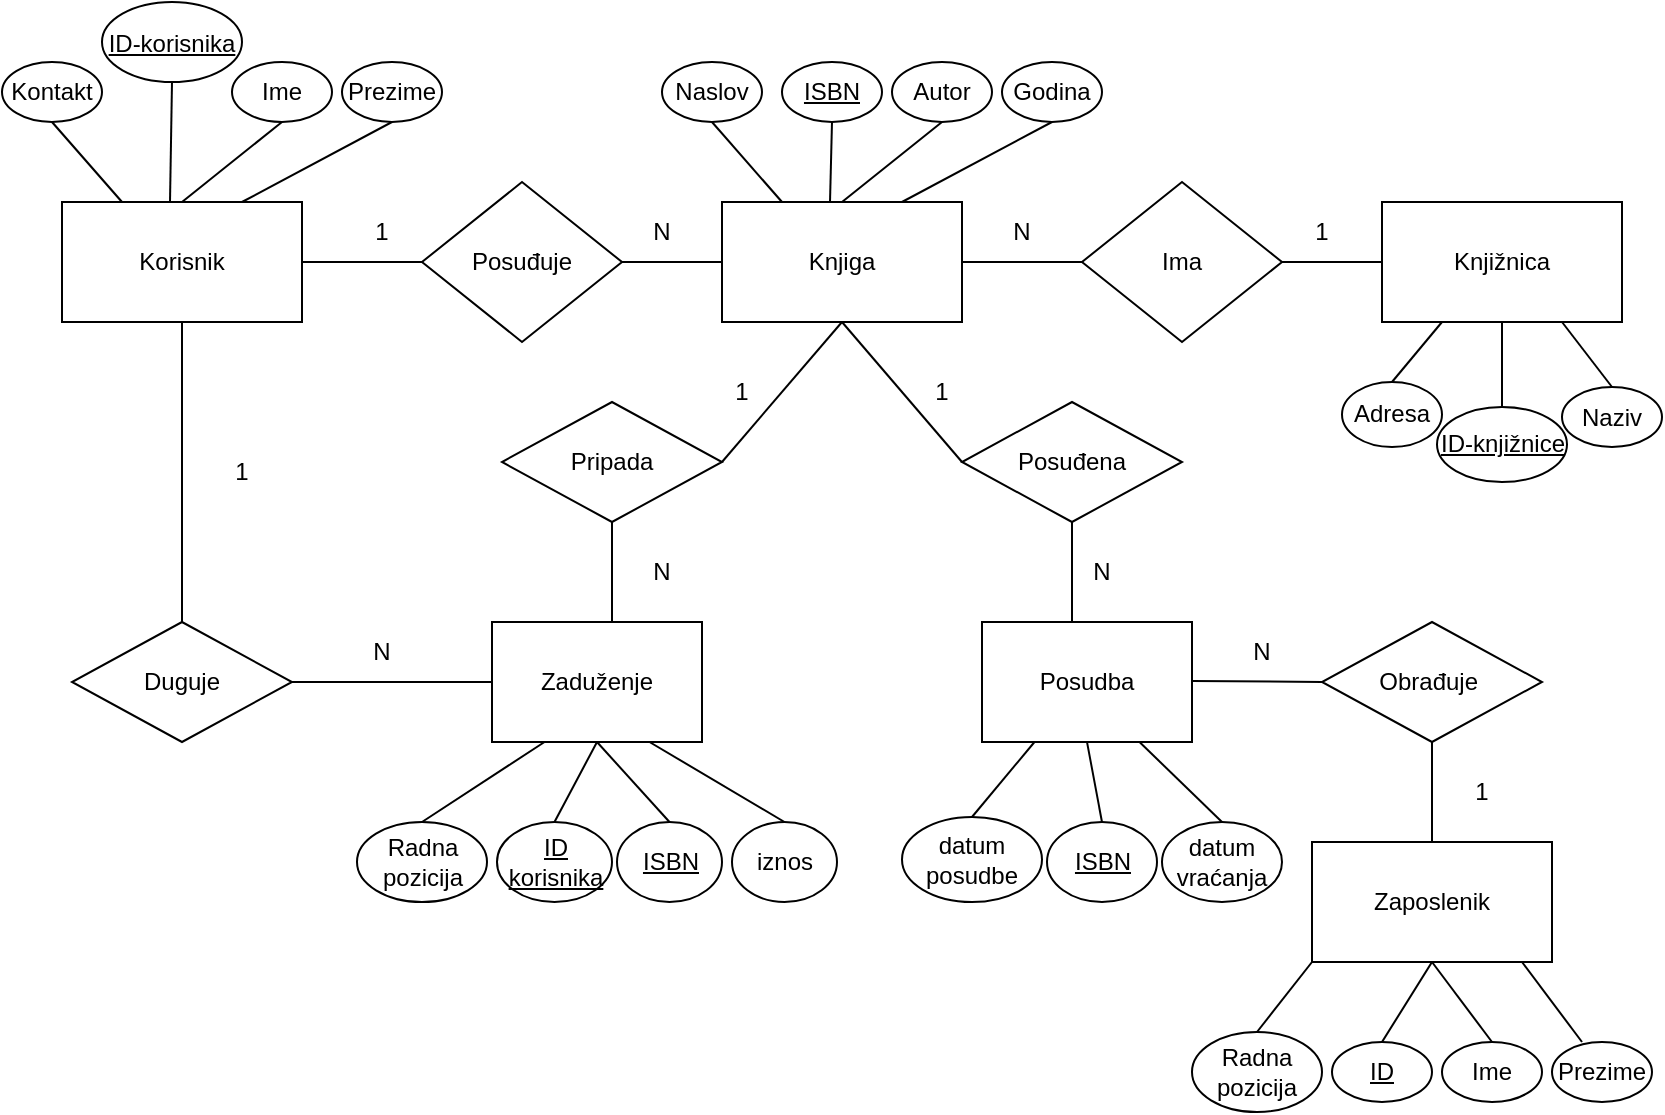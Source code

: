 <mxfile version="26.1.3">
  <diagram name="Page-1" id="GgfvSVg5NmS11P10vQXf">
    <mxGraphModel dx="1434" dy="746" grid="1" gridSize="10" guides="1" tooltips="1" connect="1" arrows="1" fold="1" page="1" pageScale="1" pageWidth="850" pageHeight="1100" math="0" shadow="0">
      <root>
        <mxCell id="0" />
        <mxCell id="1" parent="0" />
        <mxCell id="KmzcfbLIdUhC8Vbk3q4U-1" value="Knjiga" style="rounded=0;whiteSpace=wrap;html=1;" parent="1" vertex="1">
          <mxGeometry x="360" y="350" width="120" height="60" as="geometry" />
        </mxCell>
        <mxCell id="KmzcfbLIdUhC8Vbk3q4U-2" value="" style="endArrow=none;html=1;rounded=0;exitX=0;exitY=0.5;exitDx=0;exitDy=0;" parent="1" source="KmzcfbLIdUhC8Vbk3q4U-1" target="KmzcfbLIdUhC8Vbk3q4U-3" edge="1">
          <mxGeometry width="50" height="50" relative="1" as="geometry">
            <mxPoint x="400" y="410" as="sourcePoint" />
            <mxPoint x="280" y="380" as="targetPoint" />
          </mxGeometry>
        </mxCell>
        <mxCell id="KmzcfbLIdUhC8Vbk3q4U-3" value="Posuđuje" style="rhombus;whiteSpace=wrap;html=1;" parent="1" vertex="1">
          <mxGeometry x="210" y="340" width="100" height="80" as="geometry" />
        </mxCell>
        <mxCell id="KmzcfbLIdUhC8Vbk3q4U-4" value="" style="endArrow=none;html=1;rounded=0;entryX=0;entryY=0.5;entryDx=0;entryDy=0;" parent="1" target="KmzcfbLIdUhC8Vbk3q4U-3" edge="1">
          <mxGeometry width="50" height="50" relative="1" as="geometry">
            <mxPoint x="150" y="380" as="sourcePoint" />
            <mxPoint x="450" y="360" as="targetPoint" />
          </mxGeometry>
        </mxCell>
        <mxCell id="KmzcfbLIdUhC8Vbk3q4U-5" value="Korisnik" style="rounded=0;whiteSpace=wrap;html=1;" parent="1" vertex="1">
          <mxGeometry x="30" y="350" width="120" height="60" as="geometry" />
        </mxCell>
        <mxCell id="KmzcfbLIdUhC8Vbk3q4U-7" value="Posuđena" style="rhombus;whiteSpace=wrap;html=1;" parent="1" vertex="1">
          <mxGeometry x="480" y="450" width="110" height="60" as="geometry" />
        </mxCell>
        <mxCell id="KmzcfbLIdUhC8Vbk3q4U-8" value="" style="endArrow=none;html=1;rounded=0;entryX=0;entryY=0.5;entryDx=0;entryDy=0;exitX=0.5;exitY=1;exitDx=0;exitDy=0;" parent="1" source="KmzcfbLIdUhC8Vbk3q4U-1" target="KmzcfbLIdUhC8Vbk3q4U-7" edge="1">
          <mxGeometry width="50" height="50" relative="1" as="geometry">
            <mxPoint x="420" y="480" as="sourcePoint" />
            <mxPoint x="450" y="360" as="targetPoint" />
          </mxGeometry>
        </mxCell>
        <mxCell id="KmzcfbLIdUhC8Vbk3q4U-9" value="Pripada" style="rhombus;whiteSpace=wrap;html=1;" parent="1" vertex="1">
          <mxGeometry x="250" y="450" width="110" height="60" as="geometry" />
        </mxCell>
        <mxCell id="KmzcfbLIdUhC8Vbk3q4U-10" value="" style="endArrow=none;html=1;rounded=0;exitX=0.5;exitY=1;exitDx=0;exitDy=0;" parent="1" source="KmzcfbLIdUhC8Vbk3q4U-1" edge="1">
          <mxGeometry width="50" height="50" relative="1" as="geometry">
            <mxPoint x="420" y="480" as="sourcePoint" />
            <mxPoint x="360" y="480" as="targetPoint" />
          </mxGeometry>
        </mxCell>
        <mxCell id="KmzcfbLIdUhC8Vbk3q4U-11" value="" style="endArrow=none;html=1;rounded=0;entryX=0.5;entryY=1;entryDx=0;entryDy=0;" parent="1" target="KmzcfbLIdUhC8Vbk3q4U-9" edge="1">
          <mxGeometry width="50" height="50" relative="1" as="geometry">
            <mxPoint x="305" y="560" as="sourcePoint" />
            <mxPoint x="450" y="360" as="targetPoint" />
          </mxGeometry>
        </mxCell>
        <mxCell id="KmzcfbLIdUhC8Vbk3q4U-12" value="" style="endArrow=none;html=1;rounded=0;entryX=0.5;entryY=1;entryDx=0;entryDy=0;" parent="1" target="KmzcfbLIdUhC8Vbk3q4U-7" edge="1">
          <mxGeometry width="50" height="50" relative="1" as="geometry">
            <mxPoint x="535" y="560" as="sourcePoint" />
            <mxPoint x="315" y="520" as="targetPoint" />
          </mxGeometry>
        </mxCell>
        <mxCell id="KmzcfbLIdUhC8Vbk3q4U-13" value="Zaduženje" style="rounded=0;whiteSpace=wrap;html=1;" parent="1" vertex="1">
          <mxGeometry x="245" y="560" width="105" height="60" as="geometry" />
        </mxCell>
        <mxCell id="KmzcfbLIdUhC8Vbk3q4U-14" value="Posudba" style="rounded=0;whiteSpace=wrap;html=1;" parent="1" vertex="1">
          <mxGeometry x="490" y="560" width="105" height="60" as="geometry" />
        </mxCell>
        <mxCell id="KmzcfbLIdUhC8Vbk3q4U-15" value="Duguje" style="rhombus;whiteSpace=wrap;html=1;" parent="1" vertex="1">
          <mxGeometry x="35" y="560" width="110" height="60" as="geometry" />
        </mxCell>
        <mxCell id="KmzcfbLIdUhC8Vbk3q4U-16" value="" style="endArrow=none;html=1;rounded=0;entryX=1;entryY=0.5;entryDx=0;entryDy=0;" parent="1" target="KmzcfbLIdUhC8Vbk3q4U-15" edge="1">
          <mxGeometry width="50" height="50" relative="1" as="geometry">
            <mxPoint x="245" y="590" as="sourcePoint" />
            <mxPoint x="185" y="590" as="targetPoint" />
          </mxGeometry>
        </mxCell>
        <mxCell id="KmzcfbLIdUhC8Vbk3q4U-17" value="Obrađuje&amp;nbsp;" style="rhombus;whiteSpace=wrap;html=1;" parent="1" vertex="1">
          <mxGeometry x="660" y="560" width="110" height="60" as="geometry" />
        </mxCell>
        <mxCell id="KmzcfbLIdUhC8Vbk3q4U-20" value="" style="endArrow=none;html=1;rounded=0;exitX=0;exitY=0.5;exitDx=0;exitDy=0;" parent="1" source="KmzcfbLIdUhC8Vbk3q4U-17" edge="1">
          <mxGeometry width="50" height="50" relative="1" as="geometry">
            <mxPoint x="655" y="589.5" as="sourcePoint" />
            <mxPoint x="595" y="589.5" as="targetPoint" />
          </mxGeometry>
        </mxCell>
        <mxCell id="KmzcfbLIdUhC8Vbk3q4U-22" value="" style="endArrow=none;html=1;rounded=0;entryX=0.5;entryY=1;entryDx=0;entryDy=0;" parent="1" edge="1">
          <mxGeometry width="50" height="50" relative="1" as="geometry">
            <mxPoint x="715" y="670" as="sourcePoint" />
            <mxPoint x="715" y="620" as="targetPoint" />
          </mxGeometry>
        </mxCell>
        <mxCell id="KmzcfbLIdUhC8Vbk3q4U-23" value="Zaposlenik" style="rounded=0;whiteSpace=wrap;html=1;" parent="1" vertex="1">
          <mxGeometry x="655" y="670" width="120" height="60" as="geometry" />
        </mxCell>
        <mxCell id="KmzcfbLIdUhC8Vbk3q4U-24" value="" style="endArrow=none;html=1;rounded=0;exitX=0;exitY=0.5;exitDx=0;exitDy=0;" parent="1" target="KmzcfbLIdUhC8Vbk3q4U-25" edge="1">
          <mxGeometry width="50" height="50" relative="1" as="geometry">
            <mxPoint x="690" y="380" as="sourcePoint" />
            <mxPoint x="610" y="380" as="targetPoint" />
          </mxGeometry>
        </mxCell>
        <mxCell id="KmzcfbLIdUhC8Vbk3q4U-25" value="Ima" style="rhombus;whiteSpace=wrap;html=1;" parent="1" vertex="1">
          <mxGeometry x="540" y="340" width="100" height="80" as="geometry" />
        </mxCell>
        <mxCell id="KmzcfbLIdUhC8Vbk3q4U-26" value="" style="endArrow=none;html=1;rounded=0;entryX=0;entryY=0.5;entryDx=0;entryDy=0;" parent="1" target="KmzcfbLIdUhC8Vbk3q4U-25" edge="1">
          <mxGeometry width="50" height="50" relative="1" as="geometry">
            <mxPoint x="480" y="380" as="sourcePoint" />
            <mxPoint x="780" y="360" as="targetPoint" />
          </mxGeometry>
        </mxCell>
        <mxCell id="KmzcfbLIdUhC8Vbk3q4U-27" value="Knjižnica" style="rounded=0;whiteSpace=wrap;html=1;" parent="1" vertex="1">
          <mxGeometry x="690" y="350" width="120" height="60" as="geometry" />
        </mxCell>
        <mxCell id="KmzcfbLIdUhC8Vbk3q4U-35" value="1" style="text;html=1;align=center;verticalAlign=middle;whiteSpace=wrap;rounded=0;" parent="1" vertex="1">
          <mxGeometry x="640" y="360" width="40" height="10" as="geometry" />
        </mxCell>
        <mxCell id="KmzcfbLIdUhC8Vbk3q4U-39" value="1" style="text;html=1;align=center;verticalAlign=middle;whiteSpace=wrap;rounded=0;" parent="1" vertex="1">
          <mxGeometry x="450" y="440" width="40" height="10" as="geometry" />
        </mxCell>
        <mxCell id="KmzcfbLIdUhC8Vbk3q4U-40" value="1" style="text;html=1;align=center;verticalAlign=middle;whiteSpace=wrap;rounded=0;" parent="1" vertex="1">
          <mxGeometry x="720" y="640" width="40" height="10" as="geometry" />
        </mxCell>
        <mxCell id="KmzcfbLIdUhC8Vbk3q4U-41" value="1" style="text;html=1;align=center;verticalAlign=middle;whiteSpace=wrap;rounded=0;" parent="1" vertex="1">
          <mxGeometry x="350" y="440" width="40" height="10" as="geometry" />
        </mxCell>
        <mxCell id="KmzcfbLIdUhC8Vbk3q4U-42" value="1" style="text;html=1;align=center;verticalAlign=middle;whiteSpace=wrap;rounded=0;" parent="1" vertex="1">
          <mxGeometry x="100" y="480" width="40" height="10" as="geometry" />
        </mxCell>
        <mxCell id="KmzcfbLIdUhC8Vbk3q4U-44" value="" style="endArrow=none;html=1;rounded=0;exitX=0.5;exitY=1;exitDx=0;exitDy=0;entryX=0.5;entryY=0;entryDx=0;entryDy=0;" parent="1" source="KmzcfbLIdUhC8Vbk3q4U-5" target="KmzcfbLIdUhC8Vbk3q4U-15" edge="1">
          <mxGeometry width="50" height="50" relative="1" as="geometry">
            <mxPoint x="540" y="410" as="sourcePoint" />
            <mxPoint x="590" y="360" as="targetPoint" />
          </mxGeometry>
        </mxCell>
        <mxCell id="KmzcfbLIdUhC8Vbk3q4U-46" value="1" style="text;html=1;align=center;verticalAlign=middle;whiteSpace=wrap;rounded=0;" parent="1" vertex="1">
          <mxGeometry x="170" y="360" width="40" height="10" as="geometry" />
        </mxCell>
        <mxCell id="KmzcfbLIdUhC8Vbk3q4U-49" value="N" style="text;html=1;align=center;verticalAlign=middle;whiteSpace=wrap;rounded=0;" parent="1" vertex="1">
          <mxGeometry x="490" y="360" width="40" height="10" as="geometry" />
        </mxCell>
        <mxCell id="KmzcfbLIdUhC8Vbk3q4U-52" value="N" style="text;html=1;align=center;verticalAlign=middle;whiteSpace=wrap;rounded=0;" parent="1" vertex="1">
          <mxGeometry x="530" y="530" width="40" height="10" as="geometry" />
        </mxCell>
        <mxCell id="KmzcfbLIdUhC8Vbk3q4U-53" value="N" style="text;html=1;align=center;verticalAlign=middle;whiteSpace=wrap;rounded=0;" parent="1" vertex="1">
          <mxGeometry x="610" y="570" width="40" height="10" as="geometry" />
        </mxCell>
        <mxCell id="KmzcfbLIdUhC8Vbk3q4U-54" value="N" style="text;html=1;align=center;verticalAlign=middle;whiteSpace=wrap;rounded=0;" parent="1" vertex="1">
          <mxGeometry x="310" y="530" width="40" height="10" as="geometry" />
        </mxCell>
        <mxCell id="KmzcfbLIdUhC8Vbk3q4U-55" value="N" style="text;html=1;align=center;verticalAlign=middle;whiteSpace=wrap;rounded=0;" parent="1" vertex="1">
          <mxGeometry x="170" y="570" width="40" height="10" as="geometry" />
        </mxCell>
        <mxCell id="KmzcfbLIdUhC8Vbk3q4U-56" value="N" style="text;html=1;align=center;verticalAlign=middle;whiteSpace=wrap;rounded=0;" parent="1" vertex="1">
          <mxGeometry x="310" y="360" width="40" height="10" as="geometry" />
        </mxCell>
        <mxCell id="KmzcfbLIdUhC8Vbk3q4U-57" value="" style="endArrow=none;html=1;rounded=0;exitX=0.5;exitY=0;exitDx=0;exitDy=0;entryX=0.5;entryY=1;entryDx=0;entryDy=0;" parent="1" source="KmzcfbLIdUhC8Vbk3q4U-5" target="KmzcfbLIdUhC8Vbk3q4U-61" edge="1">
          <mxGeometry width="50" height="50" relative="1" as="geometry">
            <mxPoint x="540" y="410" as="sourcePoint" />
            <mxPoint x="90" y="330" as="targetPoint" />
          </mxGeometry>
        </mxCell>
        <mxCell id="KmzcfbLIdUhC8Vbk3q4U-59" value="" style="endArrow=none;html=1;rounded=0;entryX=0.5;entryY=1;entryDx=0;entryDy=0;" parent="1" target="KmzcfbLIdUhC8Vbk3q4U-62" edge="1">
          <mxGeometry width="50" height="50" relative="1" as="geometry">
            <mxPoint x="120" y="350" as="sourcePoint" />
            <mxPoint x="150" y="320" as="targetPoint" />
          </mxGeometry>
        </mxCell>
        <mxCell id="KmzcfbLIdUhC8Vbk3q4U-60" value="&lt;div style=&quot;line-height: 100%;&quot;&gt;&lt;u&gt;ID-korisnika&lt;/u&gt;&lt;div&gt;&lt;/div&gt;&lt;/div&gt;" style="ellipse;whiteSpace=wrap;html=1;" parent="1" vertex="1">
          <mxGeometry x="50" y="250" width="70" height="40" as="geometry" />
        </mxCell>
        <mxCell id="KmzcfbLIdUhC8Vbk3q4U-61" value="Ime" style="ellipse;whiteSpace=wrap;html=1;" parent="1" vertex="1">
          <mxGeometry x="115" y="280" width="50" height="30" as="geometry" />
        </mxCell>
        <mxCell id="KmzcfbLIdUhC8Vbk3q4U-62" value="Prezime" style="ellipse;whiteSpace=wrap;html=1;" parent="1" vertex="1">
          <mxGeometry x="170" y="280" width="50" height="30" as="geometry" />
        </mxCell>
        <mxCell id="KmzcfbLIdUhC8Vbk3q4U-63" value="Kontakt" style="ellipse;whiteSpace=wrap;html=1;" parent="1" vertex="1">
          <mxGeometry y="280" width="50" height="30" as="geometry" />
        </mxCell>
        <mxCell id="KmzcfbLIdUhC8Vbk3q4U-64" value="" style="endArrow=none;html=1;rounded=0;exitX=0.5;exitY=1;exitDx=0;exitDy=0;" parent="1" source="KmzcfbLIdUhC8Vbk3q4U-63" edge="1">
          <mxGeometry width="50" height="50" relative="1" as="geometry">
            <mxPoint x="540" y="410" as="sourcePoint" />
            <mxPoint x="60" y="350" as="targetPoint" />
          </mxGeometry>
        </mxCell>
        <mxCell id="KmzcfbLIdUhC8Vbk3q4U-65" value="" style="endArrow=none;html=1;rounded=0;entryX=0.5;entryY=1;entryDx=0;entryDy=0;exitX=0.45;exitY=0;exitDx=0;exitDy=0;exitPerimeter=0;" parent="1" source="KmzcfbLIdUhC8Vbk3q4U-5" target="KmzcfbLIdUhC8Vbk3q4U-60" edge="1">
          <mxGeometry width="50" height="50" relative="1" as="geometry">
            <mxPoint x="540" y="410" as="sourcePoint" />
            <mxPoint x="590" y="360" as="targetPoint" />
          </mxGeometry>
        </mxCell>
        <mxCell id="KmzcfbLIdUhC8Vbk3q4U-66" value="&lt;u&gt;ID&lt;/u&gt;" style="ellipse;whiteSpace=wrap;html=1;" parent="1" vertex="1">
          <mxGeometry x="665" y="770" width="50" height="30" as="geometry" />
        </mxCell>
        <mxCell id="KmzcfbLIdUhC8Vbk3q4U-67" value="Ime" style="ellipse;whiteSpace=wrap;html=1;" parent="1" vertex="1">
          <mxGeometry x="720" y="770" width="50" height="30" as="geometry" />
        </mxCell>
        <mxCell id="KmzcfbLIdUhC8Vbk3q4U-68" value="Prezime" style="ellipse;whiteSpace=wrap;html=1;" parent="1" vertex="1">
          <mxGeometry x="775" y="770" width="50" height="30" as="geometry" />
        </mxCell>
        <mxCell id="KmzcfbLIdUhC8Vbk3q4U-69" value="Radna pozicija" style="ellipse;whiteSpace=wrap;html=1;" parent="1" vertex="1">
          <mxGeometry x="595" y="765" width="65" height="40" as="geometry" />
        </mxCell>
        <mxCell id="KmzcfbLIdUhC8Vbk3q4U-70" value="" style="endArrow=none;html=1;rounded=0;exitX=0.5;exitY=0;exitDx=0;exitDy=0;entryX=0;entryY=1;entryDx=0;entryDy=0;" parent="1" source="KmzcfbLIdUhC8Vbk3q4U-69" target="KmzcfbLIdUhC8Vbk3q4U-23" edge="1">
          <mxGeometry width="50" height="50" relative="1" as="geometry">
            <mxPoint x="540" y="730" as="sourcePoint" />
            <mxPoint x="650" y="730" as="targetPoint" />
          </mxGeometry>
        </mxCell>
        <mxCell id="KmzcfbLIdUhC8Vbk3q4U-71" value="" style="endArrow=none;html=1;rounded=0;exitX=0.5;exitY=0;exitDx=0;exitDy=0;entryX=0.5;entryY=1;entryDx=0;entryDy=0;" parent="1" source="KmzcfbLIdUhC8Vbk3q4U-66" target="KmzcfbLIdUhC8Vbk3q4U-23" edge="1">
          <mxGeometry width="50" height="50" relative="1" as="geometry">
            <mxPoint x="490" y="810" as="sourcePoint" />
            <mxPoint x="685" y="730" as="targetPoint" />
          </mxGeometry>
        </mxCell>
        <mxCell id="KmzcfbLIdUhC8Vbk3q4U-73" value="" style="endArrow=none;html=1;rounded=0;entryX=0.5;entryY=1;entryDx=0;entryDy=0;exitX=0.5;exitY=0;exitDx=0;exitDy=0;" parent="1" source="KmzcfbLIdUhC8Vbk3q4U-67" target="KmzcfbLIdUhC8Vbk3q4U-23" edge="1">
          <mxGeometry width="50" height="50" relative="1" as="geometry">
            <mxPoint x="700" y="780" as="sourcePoint" />
            <mxPoint x="695" y="740" as="targetPoint" />
          </mxGeometry>
        </mxCell>
        <mxCell id="KmzcfbLIdUhC8Vbk3q4U-74" value="" style="endArrow=none;html=1;rounded=0;entryX=0.5;entryY=1;entryDx=0;entryDy=0;exitX=0.5;exitY=0;exitDx=0;exitDy=0;" parent="1" edge="1">
          <mxGeometry width="50" height="50" relative="1" as="geometry">
            <mxPoint x="790" y="770" as="sourcePoint" />
            <mxPoint x="760" y="730" as="targetPoint" />
          </mxGeometry>
        </mxCell>
        <mxCell id="KmzcfbLIdUhC8Vbk3q4U-77" value="" style="endArrow=none;html=1;rounded=0;exitX=0.5;exitY=0;exitDx=0;exitDy=0;entryX=0.5;entryY=1;entryDx=0;entryDy=0;" parent="1" target="KmzcfbLIdUhC8Vbk3q4U-80" edge="1">
          <mxGeometry width="50" height="50" relative="1" as="geometry">
            <mxPoint x="420" y="350" as="sourcePoint" />
            <mxPoint x="420" y="330" as="targetPoint" />
          </mxGeometry>
        </mxCell>
        <mxCell id="KmzcfbLIdUhC8Vbk3q4U-78" value="" style="endArrow=none;html=1;rounded=0;entryX=0.5;entryY=1;entryDx=0;entryDy=0;" parent="1" target="KmzcfbLIdUhC8Vbk3q4U-81" edge="1">
          <mxGeometry width="50" height="50" relative="1" as="geometry">
            <mxPoint x="450" y="350" as="sourcePoint" />
            <mxPoint x="480" y="320" as="targetPoint" />
          </mxGeometry>
        </mxCell>
        <mxCell id="KmzcfbLIdUhC8Vbk3q4U-79" value="&lt;u&gt;ISBN&lt;/u&gt;" style="ellipse;whiteSpace=wrap;html=1;" parent="1" vertex="1">
          <mxGeometry x="390" y="280" width="50" height="30" as="geometry" />
        </mxCell>
        <mxCell id="KmzcfbLIdUhC8Vbk3q4U-80" value="Autor" style="ellipse;whiteSpace=wrap;html=1;" parent="1" vertex="1">
          <mxGeometry x="445" y="280" width="50" height="30" as="geometry" />
        </mxCell>
        <mxCell id="KmzcfbLIdUhC8Vbk3q4U-81" value="Godina" style="ellipse;whiteSpace=wrap;html=1;" parent="1" vertex="1">
          <mxGeometry x="500" y="280" width="50" height="30" as="geometry" />
        </mxCell>
        <mxCell id="KmzcfbLIdUhC8Vbk3q4U-82" value="Naslov" style="ellipse;whiteSpace=wrap;html=1;" parent="1" vertex="1">
          <mxGeometry x="330" y="280" width="50" height="30" as="geometry" />
        </mxCell>
        <mxCell id="KmzcfbLIdUhC8Vbk3q4U-83" value="" style="endArrow=none;html=1;rounded=0;exitX=0.5;exitY=1;exitDx=0;exitDy=0;" parent="1" source="KmzcfbLIdUhC8Vbk3q4U-82" edge="1">
          <mxGeometry width="50" height="50" relative="1" as="geometry">
            <mxPoint x="870" y="410" as="sourcePoint" />
            <mxPoint x="390" y="350" as="targetPoint" />
          </mxGeometry>
        </mxCell>
        <mxCell id="KmzcfbLIdUhC8Vbk3q4U-84" value="" style="endArrow=none;html=1;rounded=0;entryX=0.5;entryY=1;entryDx=0;entryDy=0;exitX=0.45;exitY=0;exitDx=0;exitDy=0;exitPerimeter=0;" parent="1" target="KmzcfbLIdUhC8Vbk3q4U-79" edge="1">
          <mxGeometry width="50" height="50" relative="1" as="geometry">
            <mxPoint x="414" y="350" as="sourcePoint" />
            <mxPoint x="920" y="360" as="targetPoint" />
          </mxGeometry>
        </mxCell>
        <mxCell id="KmzcfbLIdUhC8Vbk3q4U-85" value="&lt;u&gt;ISBN&lt;/u&gt;" style="ellipse;whiteSpace=wrap;html=1;" parent="1" vertex="1">
          <mxGeometry x="522.5" y="660" width="55" height="40" as="geometry" />
        </mxCell>
        <mxCell id="KmzcfbLIdUhC8Vbk3q4U-86" value="datum vraćanja" style="ellipse;whiteSpace=wrap;html=1;" parent="1" vertex="1">
          <mxGeometry x="580" y="660" width="60" height="40" as="geometry" />
        </mxCell>
        <mxCell id="KmzcfbLIdUhC8Vbk3q4U-88" value="datum posudbe" style="ellipse;whiteSpace=wrap;html=1;" parent="1" vertex="1">
          <mxGeometry x="450" y="657.5" width="70" height="42.5" as="geometry" />
        </mxCell>
        <mxCell id="KmzcfbLIdUhC8Vbk3q4U-89" value="" style="endArrow=none;html=1;rounded=0;exitX=0.5;exitY=0;exitDx=0;exitDy=0;entryX=0.25;entryY=1;entryDx=0;entryDy=0;" parent="1" source="KmzcfbLIdUhC8Vbk3q4U-88" target="KmzcfbLIdUhC8Vbk3q4U-14" edge="1">
          <mxGeometry width="50" height="50" relative="1" as="geometry">
            <mxPoint x="370" y="620" as="sourcePoint" />
            <mxPoint x="485" y="620" as="targetPoint" />
          </mxGeometry>
        </mxCell>
        <mxCell id="KmzcfbLIdUhC8Vbk3q4U-90" value="" style="endArrow=none;html=1;rounded=0;exitX=0.5;exitY=0;exitDx=0;exitDy=0;entryX=0.5;entryY=1;entryDx=0;entryDy=0;" parent="1" source="KmzcfbLIdUhC8Vbk3q4U-85" target="KmzcfbLIdUhC8Vbk3q4U-14" edge="1">
          <mxGeometry width="50" height="50" relative="1" as="geometry">
            <mxPoint x="320" y="700" as="sourcePoint" />
            <mxPoint x="545" y="620" as="targetPoint" />
          </mxGeometry>
        </mxCell>
        <mxCell id="KmzcfbLIdUhC8Vbk3q4U-91" value="" style="endArrow=none;html=1;rounded=0;entryX=0.75;entryY=1;entryDx=0;entryDy=0;exitX=0.5;exitY=0;exitDx=0;exitDy=0;" parent="1" source="KmzcfbLIdUhC8Vbk3q4U-86" target="KmzcfbLIdUhC8Vbk3q4U-14" edge="1">
          <mxGeometry width="50" height="50" relative="1" as="geometry">
            <mxPoint x="530" y="670" as="sourcePoint" />
            <mxPoint x="545" y="620" as="targetPoint" />
          </mxGeometry>
        </mxCell>
        <mxCell id="KmzcfbLIdUhC8Vbk3q4U-93" value="&lt;u&gt;ISBN&lt;/u&gt;" style="ellipse;whiteSpace=wrap;html=1;" parent="1" vertex="1">
          <mxGeometry x="307.5" y="660" width="52.5" height="40" as="geometry" />
        </mxCell>
        <mxCell id="KmzcfbLIdUhC8Vbk3q4U-94" value="iznos" style="ellipse;whiteSpace=wrap;html=1;" parent="1" vertex="1">
          <mxGeometry x="365" y="660" width="52.5" height="40" as="geometry" />
        </mxCell>
        <mxCell id="KmzcfbLIdUhC8Vbk3q4U-95" value="&lt;u&gt;ID korisnika&lt;/u&gt;" style="ellipse;whiteSpace=wrap;html=1;" parent="1" vertex="1">
          <mxGeometry x="247.5" y="660" width="57.5" height="40" as="geometry" />
        </mxCell>
        <mxCell id="KmzcfbLIdUhC8Vbk3q4U-96" value="" style="endArrow=none;html=1;rounded=0;entryX=0.5;entryY=1;entryDx=0;entryDy=0;exitX=0.5;exitY=0;exitDx=0;exitDy=0;" parent="1" source="KmzcfbLIdUhC8Vbk3q4U-93" target="KmzcfbLIdUhC8Vbk3q4U-13" edge="1">
          <mxGeometry width="50" height="50" relative="1" as="geometry">
            <mxPoint x="540" y="530" as="sourcePoint" />
            <mxPoint x="590" y="480" as="targetPoint" />
          </mxGeometry>
        </mxCell>
        <mxCell id="KmzcfbLIdUhC8Vbk3q4U-97" value="" style="endArrow=none;html=1;rounded=0;entryX=0.75;entryY=1;entryDx=0;entryDy=0;exitX=0.5;exitY=0;exitDx=0;exitDy=0;" parent="1" source="KmzcfbLIdUhC8Vbk3q4U-94" target="KmzcfbLIdUhC8Vbk3q4U-13" edge="1">
          <mxGeometry width="50" height="50" relative="1" as="geometry">
            <mxPoint x="308" y="670" as="sourcePoint" />
            <mxPoint x="308" y="630" as="targetPoint" />
          </mxGeometry>
        </mxCell>
        <mxCell id="KmzcfbLIdUhC8Vbk3q4U-98" value="" style="endArrow=none;html=1;rounded=0;entryX=0.5;entryY=1;entryDx=0;entryDy=0;exitX=0.5;exitY=0;exitDx=0;exitDy=0;" parent="1" source="KmzcfbLIdUhC8Vbk3q4U-95" target="KmzcfbLIdUhC8Vbk3q4U-13" edge="1">
          <mxGeometry width="50" height="50" relative="1" as="geometry">
            <mxPoint x="318" y="680" as="sourcePoint" />
            <mxPoint x="318" y="640" as="targetPoint" />
          </mxGeometry>
        </mxCell>
        <mxCell id="KmzcfbLIdUhC8Vbk3q4U-99" value="&lt;u&gt;ID-knjiž&lt;/u&gt;&lt;u style=&quot;background-color: transparent; color: light-dark(rgb(0, 0, 0), rgb(255, 255, 255));&quot;&gt;nice&lt;/u&gt;" style="ellipse;whiteSpace=wrap;html=1;" parent="1" vertex="1">
          <mxGeometry x="717.5" y="452.5" width="65" height="37.5" as="geometry" />
        </mxCell>
        <mxCell id="KmzcfbLIdUhC8Vbk3q4U-100" value="Naziv" style="ellipse;whiteSpace=wrap;html=1;" parent="1" vertex="1">
          <mxGeometry x="780" y="442.5" width="50" height="30" as="geometry" />
        </mxCell>
        <mxCell id="KmzcfbLIdUhC8Vbk3q4U-101" value="Adresa" style="ellipse;whiteSpace=wrap;html=1;" parent="1" vertex="1">
          <mxGeometry x="670" y="440" width="50" height="32.5" as="geometry" />
        </mxCell>
        <mxCell id="KmzcfbLIdUhC8Vbk3q4U-102" value="" style="endArrow=none;html=1;rounded=0;entryX=0.5;entryY=1;entryDx=0;entryDy=0;exitX=0.5;exitY=0;exitDx=0;exitDy=0;" parent="1" source="KmzcfbLIdUhC8Vbk3q4U-99" target="KmzcfbLIdUhC8Vbk3q4U-27" edge="1">
          <mxGeometry width="50" height="50" relative="1" as="geometry">
            <mxPoint x="715" y="460" as="sourcePoint" />
            <mxPoint x="765" y="410" as="targetPoint" />
          </mxGeometry>
        </mxCell>
        <mxCell id="KmzcfbLIdUhC8Vbk3q4U-106" value="" style="endArrow=none;html=1;rounded=0;entryX=0.75;entryY=1;entryDx=0;entryDy=0;exitX=0.5;exitY=0;exitDx=0;exitDy=0;" parent="1" source="KmzcfbLIdUhC8Vbk3q4U-100" target="KmzcfbLIdUhC8Vbk3q4U-27" edge="1">
          <mxGeometry width="50" height="50" relative="1" as="geometry">
            <mxPoint x="800" y="440" as="sourcePoint" />
            <mxPoint x="760" y="420" as="targetPoint" />
          </mxGeometry>
        </mxCell>
        <mxCell id="KmzcfbLIdUhC8Vbk3q4U-107" value="" style="endArrow=none;html=1;rounded=0;entryX=0.25;entryY=1;entryDx=0;entryDy=0;exitX=0.5;exitY=0;exitDx=0;exitDy=0;" parent="1" source="KmzcfbLIdUhC8Vbk3q4U-101" target="KmzcfbLIdUhC8Vbk3q4U-27" edge="1">
          <mxGeometry width="50" height="50" relative="1" as="geometry">
            <mxPoint x="540" y="530" as="sourcePoint" />
            <mxPoint x="590" y="480" as="targetPoint" />
          </mxGeometry>
        </mxCell>
        <mxCell id="SAYb_hbhZaAJXETVyoIo-1" value="Radna pozicija" style="ellipse;whiteSpace=wrap;html=1;" vertex="1" parent="1">
          <mxGeometry x="177.5" y="660" width="65" height="40" as="geometry" />
        </mxCell>
        <mxCell id="SAYb_hbhZaAJXETVyoIo-2" value="" style="endArrow=none;html=1;rounded=0;exitX=0.5;exitY=0;exitDx=0;exitDy=0;entryX=0.25;entryY=1;entryDx=0;entryDy=0;" edge="1" parent="1" source="SAYb_hbhZaAJXETVyoIo-1" target="KmzcfbLIdUhC8Vbk3q4U-13">
          <mxGeometry width="50" height="50" relative="1" as="geometry">
            <mxPoint x="85" y="625" as="sourcePoint" />
            <mxPoint x="200" y="625" as="targetPoint" />
          </mxGeometry>
        </mxCell>
      </root>
    </mxGraphModel>
  </diagram>
</mxfile>
